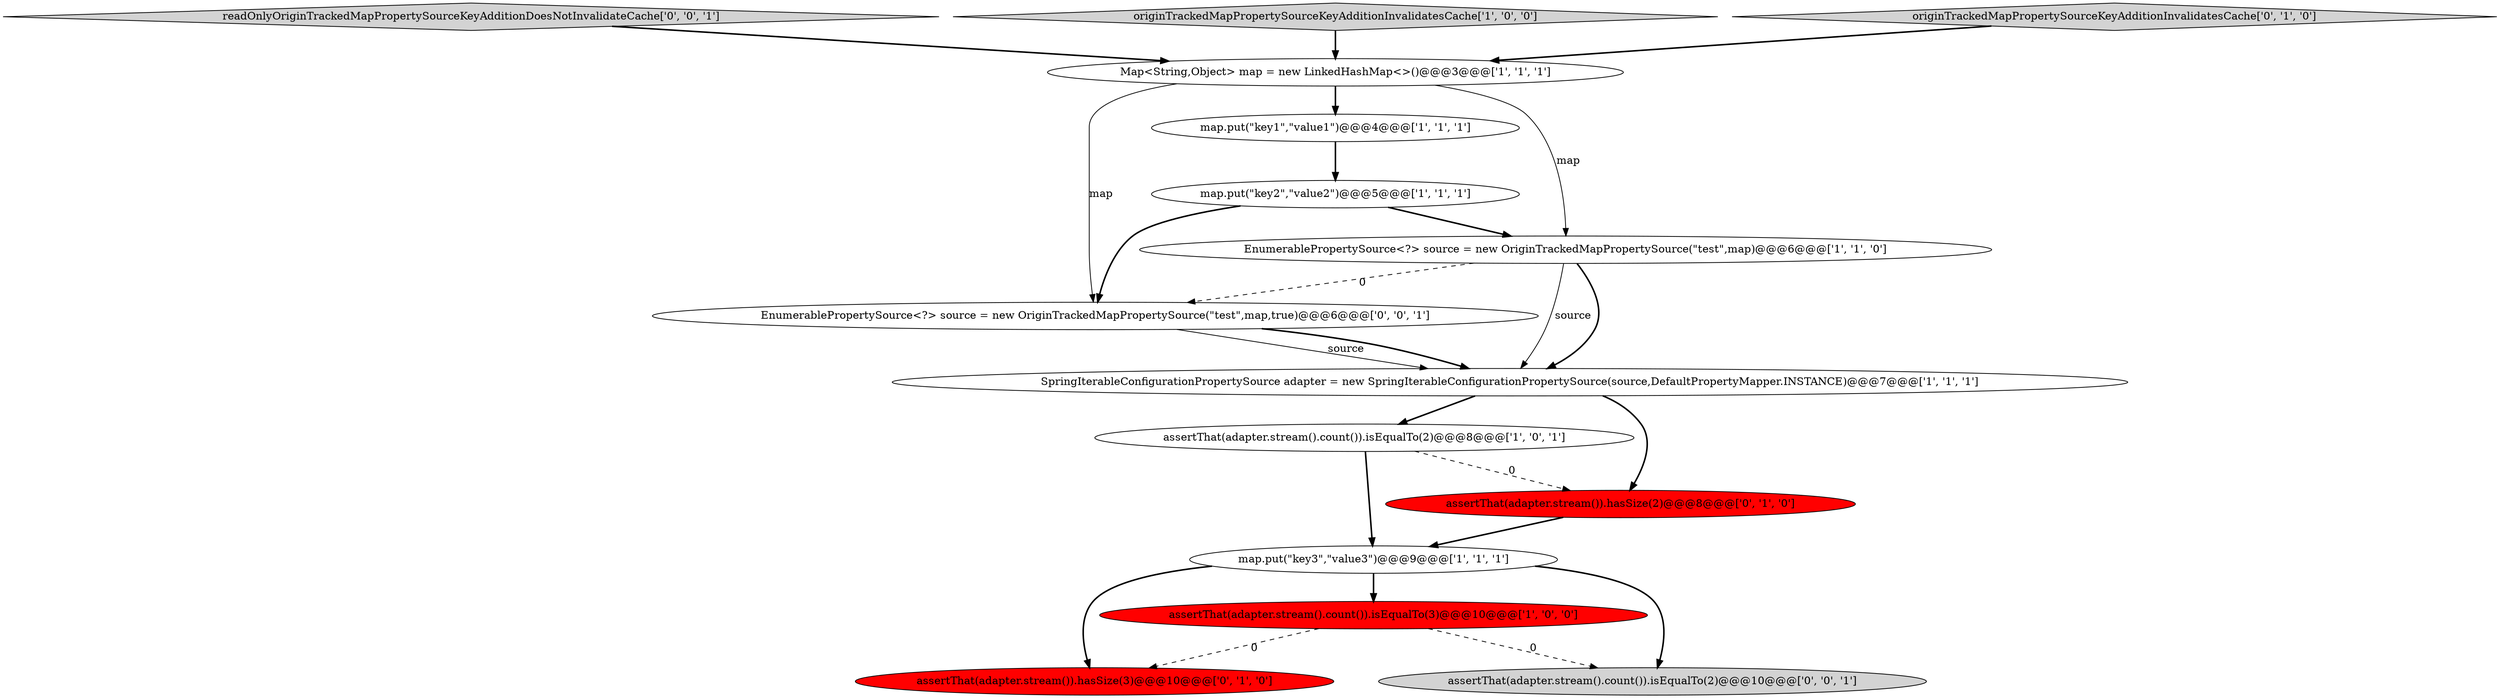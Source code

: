 digraph {
8 [style = filled, label = "Map<String,Object> map = new LinkedHashMap<>()@@@3@@@['1', '1', '1']", fillcolor = white, shape = ellipse image = "AAA0AAABBB1BBB"];
0 [style = filled, label = "map.put(\"key2\",\"value2\")@@@5@@@['1', '1', '1']", fillcolor = white, shape = ellipse image = "AAA0AAABBB1BBB"];
9 [style = filled, label = "assertThat(adapter.stream()).hasSize(3)@@@10@@@['0', '1', '0']", fillcolor = red, shape = ellipse image = "AAA1AAABBB2BBB"];
14 [style = filled, label = "EnumerablePropertySource<?> source = new OriginTrackedMapPropertySource(\"test\",map,true)@@@6@@@['0', '0', '1']", fillcolor = white, shape = ellipse image = "AAA0AAABBB3BBB"];
1 [style = filled, label = "map.put(\"key1\",\"value1\")@@@4@@@['1', '1', '1']", fillcolor = white, shape = ellipse image = "AAA0AAABBB1BBB"];
7 [style = filled, label = "assertThat(adapter.stream().count()).isEqualTo(3)@@@10@@@['1', '0', '0']", fillcolor = red, shape = ellipse image = "AAA1AAABBB1BBB"];
5 [style = filled, label = "SpringIterableConfigurationPropertySource adapter = new SpringIterableConfigurationPropertySource(source,DefaultPropertyMapper.INSTANCE)@@@7@@@['1', '1', '1']", fillcolor = white, shape = ellipse image = "AAA0AAABBB1BBB"];
6 [style = filled, label = "map.put(\"key3\",\"value3\")@@@9@@@['1', '1', '1']", fillcolor = white, shape = ellipse image = "AAA0AAABBB1BBB"];
13 [style = filled, label = "assertThat(adapter.stream().count()).isEqualTo(2)@@@10@@@['0', '0', '1']", fillcolor = lightgray, shape = ellipse image = "AAA0AAABBB3BBB"];
2 [style = filled, label = "assertThat(adapter.stream().count()).isEqualTo(2)@@@8@@@['1', '0', '1']", fillcolor = white, shape = ellipse image = "AAA0AAABBB1BBB"];
4 [style = filled, label = "EnumerablePropertySource<?> source = new OriginTrackedMapPropertySource(\"test\",map)@@@6@@@['1', '1', '0']", fillcolor = white, shape = ellipse image = "AAA0AAABBB1BBB"];
12 [style = filled, label = "readOnlyOriginTrackedMapPropertySourceKeyAdditionDoesNotInvalidateCache['0', '0', '1']", fillcolor = lightgray, shape = diamond image = "AAA0AAABBB3BBB"];
3 [style = filled, label = "originTrackedMapPropertySourceKeyAdditionInvalidatesCache['1', '0', '0']", fillcolor = lightgray, shape = diamond image = "AAA0AAABBB1BBB"];
10 [style = filled, label = "assertThat(adapter.stream()).hasSize(2)@@@8@@@['0', '1', '0']", fillcolor = red, shape = ellipse image = "AAA1AAABBB2BBB"];
11 [style = filled, label = "originTrackedMapPropertySourceKeyAdditionInvalidatesCache['0', '1', '0']", fillcolor = lightgray, shape = diamond image = "AAA0AAABBB2BBB"];
5->10 [style = bold, label=""];
2->6 [style = bold, label=""];
8->14 [style = solid, label="map"];
1->0 [style = bold, label=""];
10->6 [style = bold, label=""];
2->10 [style = dashed, label="0"];
8->4 [style = solid, label="map"];
8->1 [style = bold, label=""];
5->2 [style = bold, label=""];
0->14 [style = bold, label=""];
0->4 [style = bold, label=""];
7->9 [style = dashed, label="0"];
12->8 [style = bold, label=""];
3->8 [style = bold, label=""];
6->13 [style = bold, label=""];
7->13 [style = dashed, label="0"];
11->8 [style = bold, label=""];
4->5 [style = solid, label="source"];
4->14 [style = dashed, label="0"];
14->5 [style = solid, label="source"];
6->9 [style = bold, label=""];
6->7 [style = bold, label=""];
4->5 [style = bold, label=""];
14->5 [style = bold, label=""];
}
